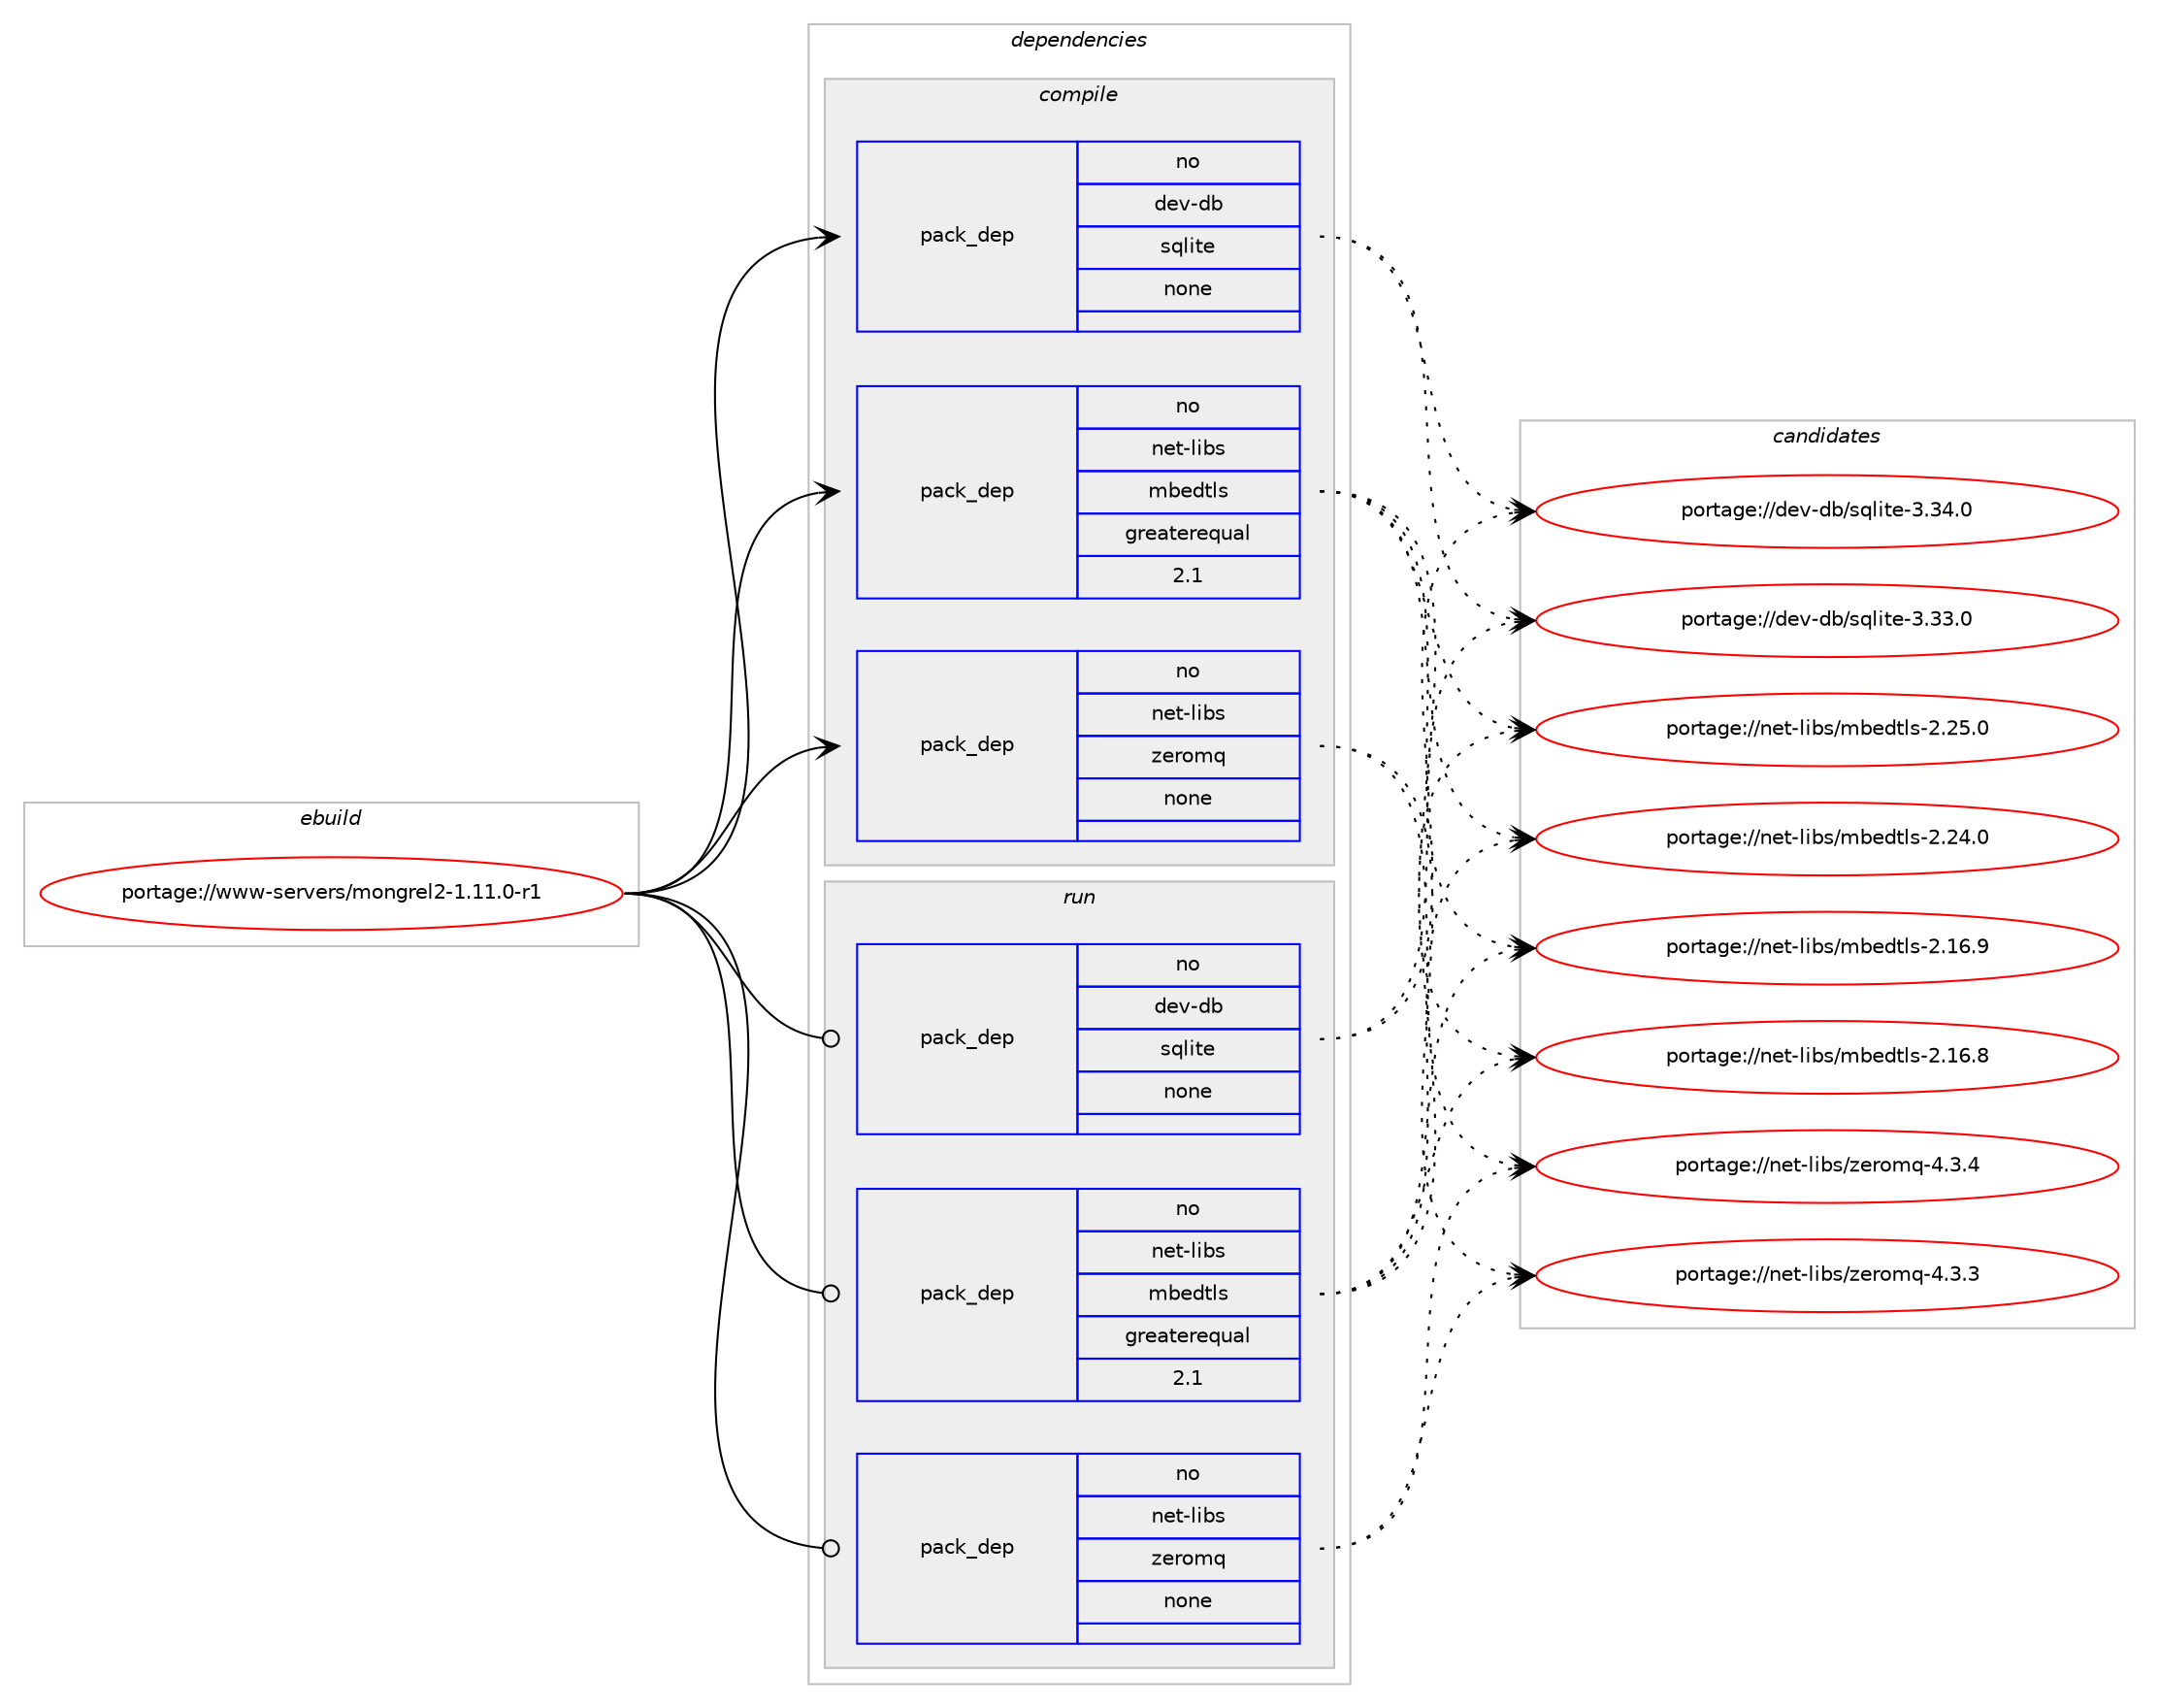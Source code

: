 digraph prolog {

# *************
# Graph options
# *************

newrank=true;
concentrate=true;
compound=true;
graph [rankdir=LR,fontname=Helvetica,fontsize=10,ranksep=1.5];#, ranksep=2.5, nodesep=0.2];
edge  [arrowhead=vee];
node  [fontname=Helvetica,fontsize=10];

# **********
# The ebuild
# **********

subgraph cluster_leftcol {
color=gray;
rank=same;
label=<<i>ebuild</i>>;
id [label="portage://www-servers/mongrel2-1.11.0-r1", color=red, width=4, href="../www-servers/mongrel2-1.11.0-r1.svg"];
}

# ****************
# The dependencies
# ****************

subgraph cluster_midcol {
color=gray;
label=<<i>dependencies</i>>;
subgraph cluster_compile {
fillcolor="#eeeeee";
style=filled;
label=<<i>compile</i>>;
subgraph pack1069 {
dependency1132 [label=<<TABLE BORDER="0" CELLBORDER="1" CELLSPACING="0" CELLPADDING="4" WIDTH="220"><TR><TD ROWSPAN="6" CELLPADDING="30">pack_dep</TD></TR><TR><TD WIDTH="110">no</TD></TR><TR><TD>dev-db</TD></TR><TR><TD>sqlite</TD></TR><TR><TD>none</TD></TR><TR><TD></TD></TR></TABLE>>, shape=none, color=blue];
}
id:e -> dependency1132:w [weight=20,style="solid",arrowhead="vee"];
subgraph pack1070 {
dependency1133 [label=<<TABLE BORDER="0" CELLBORDER="1" CELLSPACING="0" CELLPADDING="4" WIDTH="220"><TR><TD ROWSPAN="6" CELLPADDING="30">pack_dep</TD></TR><TR><TD WIDTH="110">no</TD></TR><TR><TD>net-libs</TD></TR><TR><TD>mbedtls</TD></TR><TR><TD>greaterequal</TD></TR><TR><TD>2.1</TD></TR></TABLE>>, shape=none, color=blue];
}
id:e -> dependency1133:w [weight=20,style="solid",arrowhead="vee"];
subgraph pack1071 {
dependency1134 [label=<<TABLE BORDER="0" CELLBORDER="1" CELLSPACING="0" CELLPADDING="4" WIDTH="220"><TR><TD ROWSPAN="6" CELLPADDING="30">pack_dep</TD></TR><TR><TD WIDTH="110">no</TD></TR><TR><TD>net-libs</TD></TR><TR><TD>zeromq</TD></TR><TR><TD>none</TD></TR><TR><TD></TD></TR></TABLE>>, shape=none, color=blue];
}
id:e -> dependency1134:w [weight=20,style="solid",arrowhead="vee"];
}
subgraph cluster_compileandrun {
fillcolor="#eeeeee";
style=filled;
label=<<i>compile and run</i>>;
}
subgraph cluster_run {
fillcolor="#eeeeee";
style=filled;
label=<<i>run</i>>;
subgraph pack1072 {
dependency1135 [label=<<TABLE BORDER="0" CELLBORDER="1" CELLSPACING="0" CELLPADDING="4" WIDTH="220"><TR><TD ROWSPAN="6" CELLPADDING="30">pack_dep</TD></TR><TR><TD WIDTH="110">no</TD></TR><TR><TD>dev-db</TD></TR><TR><TD>sqlite</TD></TR><TR><TD>none</TD></TR><TR><TD></TD></TR></TABLE>>, shape=none, color=blue];
}
id:e -> dependency1135:w [weight=20,style="solid",arrowhead="odot"];
subgraph pack1073 {
dependency1136 [label=<<TABLE BORDER="0" CELLBORDER="1" CELLSPACING="0" CELLPADDING="4" WIDTH="220"><TR><TD ROWSPAN="6" CELLPADDING="30">pack_dep</TD></TR><TR><TD WIDTH="110">no</TD></TR><TR><TD>net-libs</TD></TR><TR><TD>mbedtls</TD></TR><TR><TD>greaterequal</TD></TR><TR><TD>2.1</TD></TR></TABLE>>, shape=none, color=blue];
}
id:e -> dependency1136:w [weight=20,style="solid",arrowhead="odot"];
subgraph pack1074 {
dependency1137 [label=<<TABLE BORDER="0" CELLBORDER="1" CELLSPACING="0" CELLPADDING="4" WIDTH="220"><TR><TD ROWSPAN="6" CELLPADDING="30">pack_dep</TD></TR><TR><TD WIDTH="110">no</TD></TR><TR><TD>net-libs</TD></TR><TR><TD>zeromq</TD></TR><TR><TD>none</TD></TR><TR><TD></TD></TR></TABLE>>, shape=none, color=blue];
}
id:e -> dependency1137:w [weight=20,style="solid",arrowhead="odot"];
}
}

# **************
# The candidates
# **************

subgraph cluster_choices {
rank=same;
color=gray;
label=<<i>candidates</i>>;

subgraph choice1069 {
color=black;
nodesep=1;
choice10010111845100984711511310810511610145514651524648 [label="portage://dev-db/sqlite-3.34.0", color=red, width=4,href="../dev-db/sqlite-3.34.0.svg"];
choice10010111845100984711511310810511610145514651514648 [label="portage://dev-db/sqlite-3.33.0", color=red, width=4,href="../dev-db/sqlite-3.33.0.svg"];
dependency1132:e -> choice10010111845100984711511310810511610145514651524648:w [style=dotted,weight="100"];
dependency1132:e -> choice10010111845100984711511310810511610145514651514648:w [style=dotted,weight="100"];
}
subgraph choice1070 {
color=black;
nodesep=1;
choice1101011164510810598115471099810110011610811545504650534648 [label="portage://net-libs/mbedtls-2.25.0", color=red, width=4,href="../net-libs/mbedtls-2.25.0.svg"];
choice1101011164510810598115471099810110011610811545504650524648 [label="portage://net-libs/mbedtls-2.24.0", color=red, width=4,href="../net-libs/mbedtls-2.24.0.svg"];
choice1101011164510810598115471099810110011610811545504649544657 [label="portage://net-libs/mbedtls-2.16.9", color=red, width=4,href="../net-libs/mbedtls-2.16.9.svg"];
choice1101011164510810598115471099810110011610811545504649544656 [label="portage://net-libs/mbedtls-2.16.8", color=red, width=4,href="../net-libs/mbedtls-2.16.8.svg"];
dependency1133:e -> choice1101011164510810598115471099810110011610811545504650534648:w [style=dotted,weight="100"];
dependency1133:e -> choice1101011164510810598115471099810110011610811545504650524648:w [style=dotted,weight="100"];
dependency1133:e -> choice1101011164510810598115471099810110011610811545504649544657:w [style=dotted,weight="100"];
dependency1133:e -> choice1101011164510810598115471099810110011610811545504649544656:w [style=dotted,weight="100"];
}
subgraph choice1071 {
color=black;
nodesep=1;
choice110101116451081059811547122101114111109113455246514652 [label="portage://net-libs/zeromq-4.3.4", color=red, width=4,href="../net-libs/zeromq-4.3.4.svg"];
choice110101116451081059811547122101114111109113455246514651 [label="portage://net-libs/zeromq-4.3.3", color=red, width=4,href="../net-libs/zeromq-4.3.3.svg"];
dependency1134:e -> choice110101116451081059811547122101114111109113455246514652:w [style=dotted,weight="100"];
dependency1134:e -> choice110101116451081059811547122101114111109113455246514651:w [style=dotted,weight="100"];
}
subgraph choice1072 {
color=black;
nodesep=1;
choice10010111845100984711511310810511610145514651524648 [label="portage://dev-db/sqlite-3.34.0", color=red, width=4,href="../dev-db/sqlite-3.34.0.svg"];
choice10010111845100984711511310810511610145514651514648 [label="portage://dev-db/sqlite-3.33.0", color=red, width=4,href="../dev-db/sqlite-3.33.0.svg"];
dependency1135:e -> choice10010111845100984711511310810511610145514651524648:w [style=dotted,weight="100"];
dependency1135:e -> choice10010111845100984711511310810511610145514651514648:w [style=dotted,weight="100"];
}
subgraph choice1073 {
color=black;
nodesep=1;
choice1101011164510810598115471099810110011610811545504650534648 [label="portage://net-libs/mbedtls-2.25.0", color=red, width=4,href="../net-libs/mbedtls-2.25.0.svg"];
choice1101011164510810598115471099810110011610811545504650524648 [label="portage://net-libs/mbedtls-2.24.0", color=red, width=4,href="../net-libs/mbedtls-2.24.0.svg"];
choice1101011164510810598115471099810110011610811545504649544657 [label="portage://net-libs/mbedtls-2.16.9", color=red, width=4,href="../net-libs/mbedtls-2.16.9.svg"];
choice1101011164510810598115471099810110011610811545504649544656 [label="portage://net-libs/mbedtls-2.16.8", color=red, width=4,href="../net-libs/mbedtls-2.16.8.svg"];
dependency1136:e -> choice1101011164510810598115471099810110011610811545504650534648:w [style=dotted,weight="100"];
dependency1136:e -> choice1101011164510810598115471099810110011610811545504650524648:w [style=dotted,weight="100"];
dependency1136:e -> choice1101011164510810598115471099810110011610811545504649544657:w [style=dotted,weight="100"];
dependency1136:e -> choice1101011164510810598115471099810110011610811545504649544656:w [style=dotted,weight="100"];
}
subgraph choice1074 {
color=black;
nodesep=1;
choice110101116451081059811547122101114111109113455246514652 [label="portage://net-libs/zeromq-4.3.4", color=red, width=4,href="../net-libs/zeromq-4.3.4.svg"];
choice110101116451081059811547122101114111109113455246514651 [label="portage://net-libs/zeromq-4.3.3", color=red, width=4,href="../net-libs/zeromq-4.3.3.svg"];
dependency1137:e -> choice110101116451081059811547122101114111109113455246514652:w [style=dotted,weight="100"];
dependency1137:e -> choice110101116451081059811547122101114111109113455246514651:w [style=dotted,weight="100"];
}
}

}
